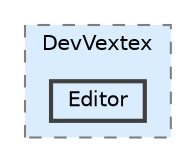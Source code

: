 digraph "Q:/IdleWave/Projet/Assets/Scripts/RogueGenesia/DevVextex/Editor"
{
 // LATEX_PDF_SIZE
  bgcolor="transparent";
  edge [fontname=Helvetica,fontsize=10,labelfontname=Helvetica,labelfontsize=10];
  node [fontname=Helvetica,fontsize=10,shape=box,height=0.2,width=0.4];
  compound=true
  subgraph clusterdir_6727f176e62420513bb5a25cc45cedb5 {
    graph [ bgcolor="#daedff", pencolor="grey50", label="DevVextex", fontname=Helvetica,fontsize=10 style="filled,dashed", URL="dir_6727f176e62420513bb5a25cc45cedb5.html",tooltip=""]
  dir_f100bde7978f6b218b8877529db2c00b [label="Editor", fillcolor="#daedff", color="grey25", style="filled,bold", URL="dir_f100bde7978f6b218b8877529db2c00b.html",tooltip=""];
  }
}

